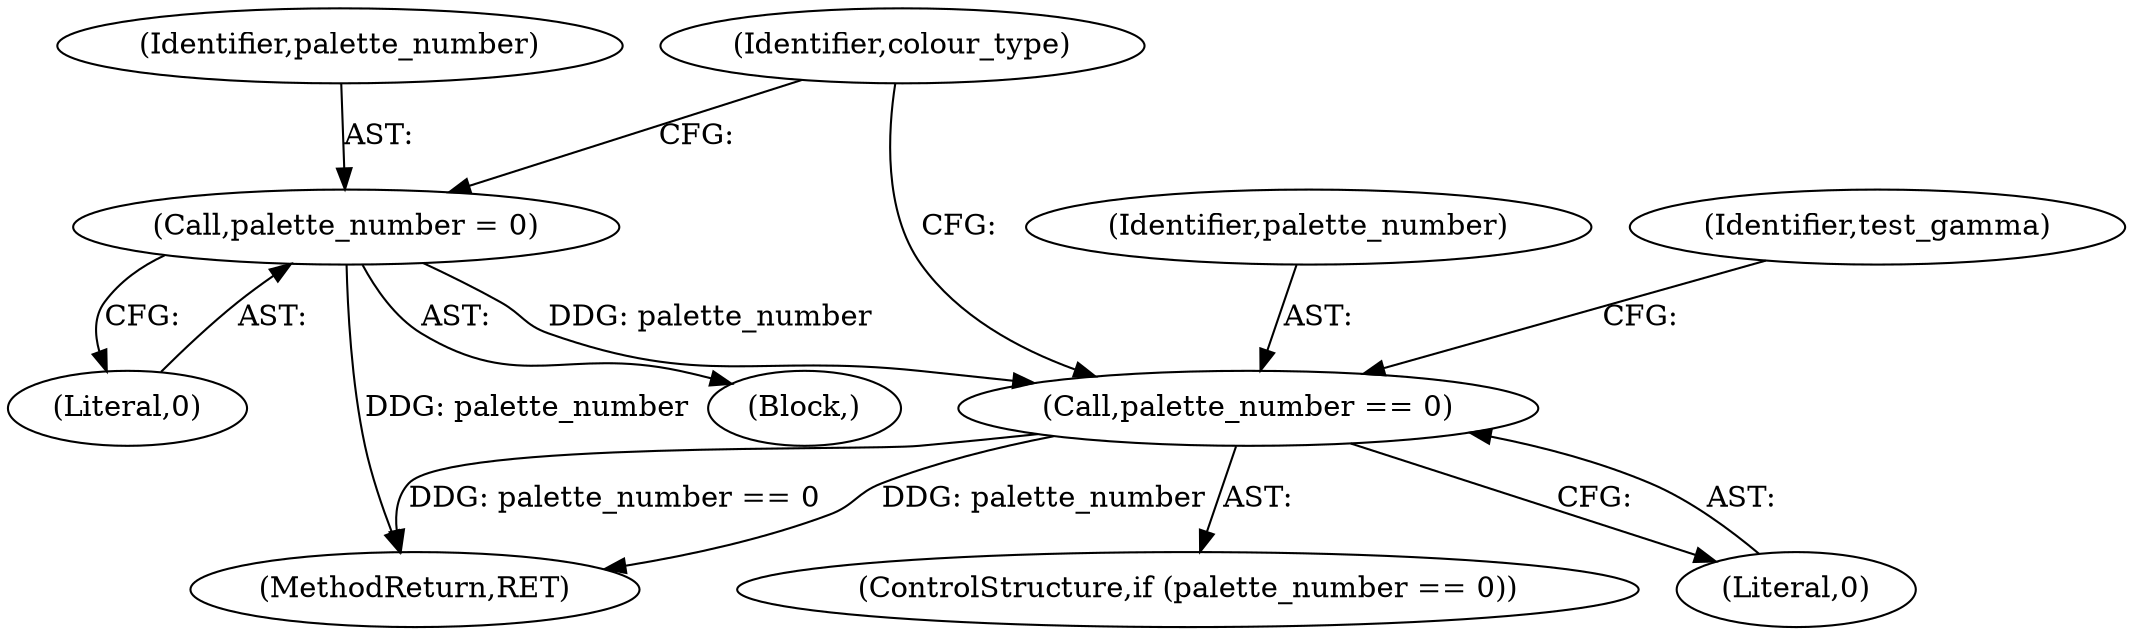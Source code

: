 digraph "1_Android_9d4853418ab2f754c2b63e091c29c5529b8b86ca_116@del" {
"1000129" [label="(Call,palette_number == 0)"];
"1000116" [label="(Call,palette_number = 0)"];
"1000117" [label="(Identifier,palette_number)"];
"1000130" [label="(Identifier,palette_number)"];
"1000169" [label="(MethodReturn,RET)"];
"1000106" [label="(Block,)"];
"1000129" [label="(Call,palette_number == 0)"];
"1000128" [label="(ControlStructure,if (palette_number == 0))"];
"1000122" [label="(Identifier,colour_type)"];
"1000131" [label="(Literal,0)"];
"1000118" [label="(Literal,0)"];
"1000116" [label="(Call,palette_number = 0)"];
"1000135" [label="(Identifier,test_gamma)"];
"1000129" -> "1000128"  [label="AST: "];
"1000129" -> "1000131"  [label="CFG: "];
"1000130" -> "1000129"  [label="AST: "];
"1000131" -> "1000129"  [label="AST: "];
"1000122" -> "1000129"  [label="CFG: "];
"1000135" -> "1000129"  [label="CFG: "];
"1000129" -> "1000169"  [label="DDG: palette_number"];
"1000129" -> "1000169"  [label="DDG: palette_number == 0"];
"1000116" -> "1000129"  [label="DDG: palette_number"];
"1000116" -> "1000106"  [label="AST: "];
"1000116" -> "1000118"  [label="CFG: "];
"1000117" -> "1000116"  [label="AST: "];
"1000118" -> "1000116"  [label="AST: "];
"1000122" -> "1000116"  [label="CFG: "];
"1000116" -> "1000169"  [label="DDG: palette_number"];
}

